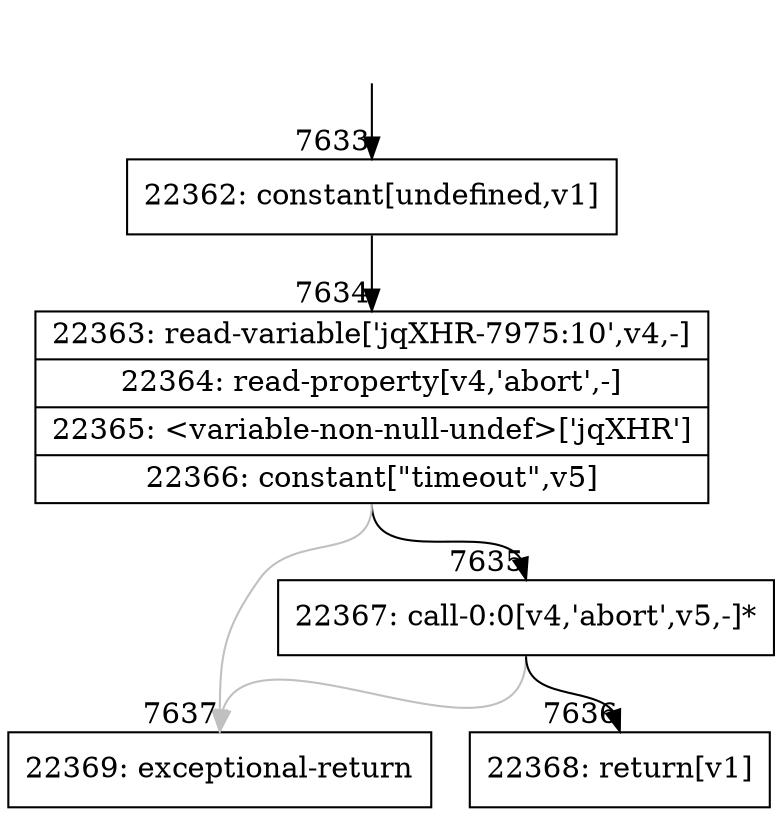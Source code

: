 digraph {
rankdir="TD"
BB_entry488[shape=none,label=""];
BB_entry488 -> BB7633 [tailport=s, headport=n, headlabel="    7633"]
BB7633 [shape=record label="{22362: constant[undefined,v1]}" ] 
BB7633 -> BB7634 [tailport=s, headport=n, headlabel="      7634"]
BB7634 [shape=record label="{22363: read-variable['jqXHR-7975:10',v4,-]|22364: read-property[v4,'abort',-]|22365: \<variable-non-null-undef\>['jqXHR']|22366: constant[\"timeout\",v5]}" ] 
BB7634 -> BB7635 [tailport=s, headport=n, headlabel="      7635"]
BB7634 -> BB7637 [tailport=s, headport=n, color=gray, headlabel="      7637"]
BB7635 [shape=record label="{22367: call-0:0[v4,'abort',v5,-]*}" ] 
BB7635 -> BB7636 [tailport=s, headport=n, headlabel="      7636"]
BB7635 -> BB7637 [tailport=s, headport=n, color=gray]
BB7636 [shape=record label="{22368: return[v1]}" ] 
BB7637 [shape=record label="{22369: exceptional-return}" ] 
}

